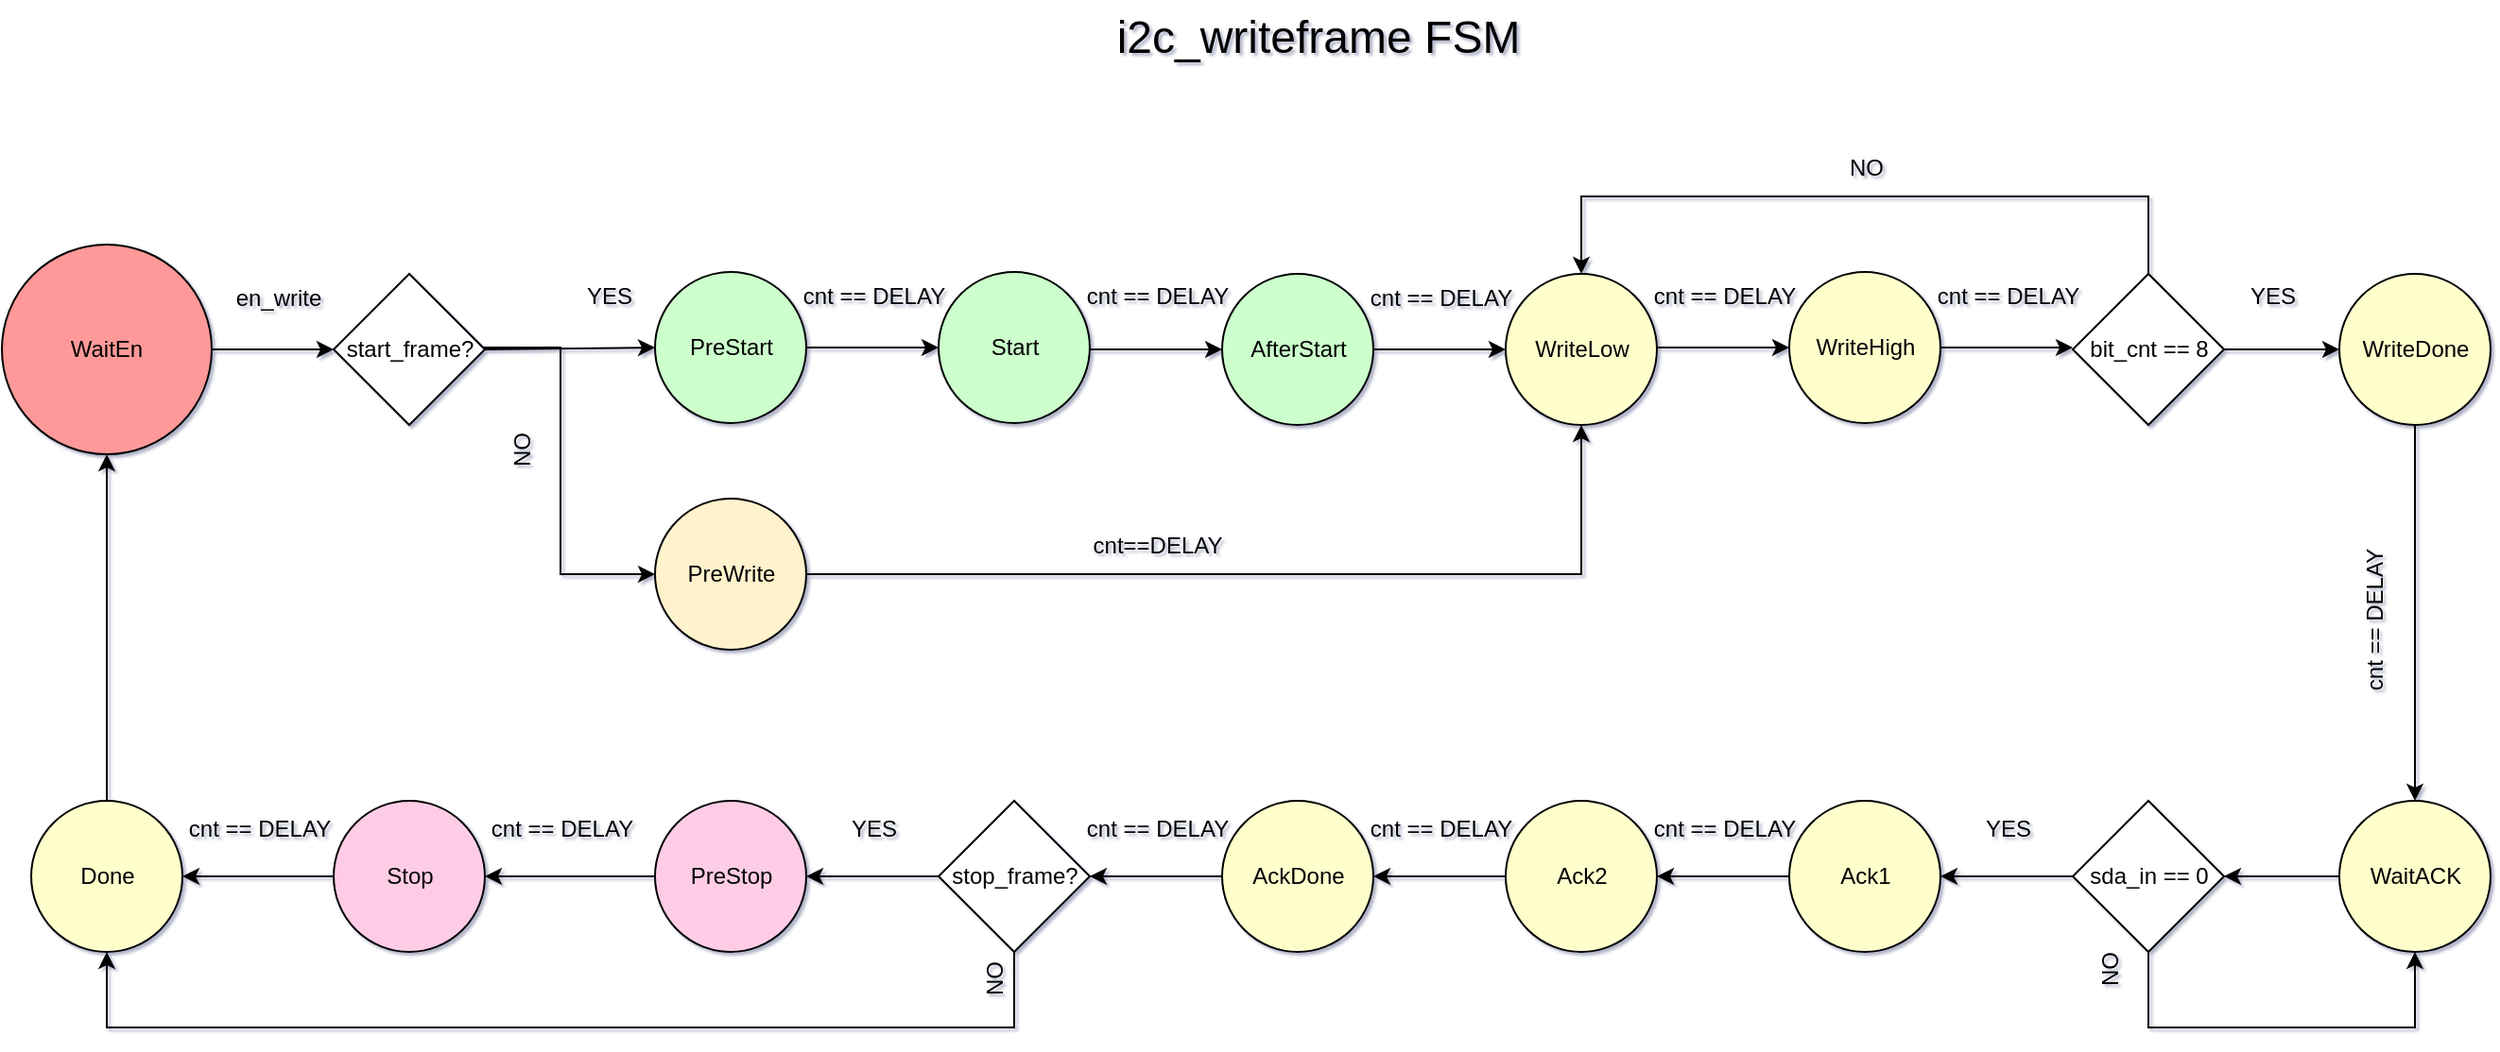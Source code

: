 <mxfile version="26.0.8">
  <diagram name="Trang-1" id="5voP6PT0zUlpqcSC1J_p">
    <mxGraphModel dx="1837" dy="983" grid="0" gridSize="10" guides="1" tooltips="1" connect="1" arrows="1" fold="1" page="0" pageScale="1" pageWidth="827" pageHeight="1169" background="none" math="0" shadow="1">
      <root>
        <mxCell id="0" />
        <mxCell id="1" parent="0" />
        <mxCell id="FipX96nuXF0dvHhtkN0n-1" value="WaitEn" style="ellipse;whiteSpace=wrap;html=1;aspect=fixed;fillColor=light-dark(#FF9999,var(--ge-dark-color, #121212));" vertex="1" parent="1">
          <mxGeometry x="120" y="169.5" width="111" height="111" as="geometry" />
        </mxCell>
        <mxCell id="FipX96nuXF0dvHhtkN0n-24" style="edgeStyle=orthogonalEdgeStyle;rounded=0;orthogonalLoop=1;jettySize=auto;html=1;exitX=1;exitY=0.5;exitDx=0;exitDy=0;entryX=0;entryY=0.5;entryDx=0;entryDy=0;" edge="1" parent="1" source="FipX96nuXF0dvHhtkN0n-2" target="FipX96nuXF0dvHhtkN0n-23">
          <mxGeometry relative="1" as="geometry">
            <Array as="points">
              <mxPoint x="315.5" y="224" />
              <mxPoint x="415.5" y="224" />
              <mxPoint x="415.5" y="344" />
            </Array>
          </mxGeometry>
        </mxCell>
        <mxCell id="FipX96nuXF0dvHhtkN0n-2" value="start_frame?" style="rhombus;whiteSpace=wrap;html=1;" vertex="1" parent="1">
          <mxGeometry x="295.5" y="185" width="80" height="80" as="geometry" />
        </mxCell>
        <mxCell id="FipX96nuXF0dvHhtkN0n-3" value="" style="endArrow=classic;html=1;rounded=0;exitX=1;exitY=0.5;exitDx=0;exitDy=0;" edge="1" parent="1" source="FipX96nuXF0dvHhtkN0n-1">
          <mxGeometry width="50" height="50" relative="1" as="geometry">
            <mxPoint x="475.5" y="345" as="sourcePoint" />
            <mxPoint x="295.5" y="225" as="targetPoint" />
          </mxGeometry>
        </mxCell>
        <mxCell id="FipX96nuXF0dvHhtkN0n-9" style="edgeStyle=orthogonalEdgeStyle;rounded=0;orthogonalLoop=1;jettySize=auto;html=1;exitX=1;exitY=0.5;exitDx=0;exitDy=0;entryX=0;entryY=0.5;entryDx=0;entryDy=0;" edge="1" parent="1" source="FipX96nuXF0dvHhtkN0n-5" target="FipX96nuXF0dvHhtkN0n-8">
          <mxGeometry relative="1" as="geometry" />
        </mxCell>
        <mxCell id="FipX96nuXF0dvHhtkN0n-5" value="PreStart" style="ellipse;whiteSpace=wrap;html=1;aspect=fixed;fillColor=light-dark(#CCFFCC,var(--ge-dark-color, #121212));" vertex="1" parent="1">
          <mxGeometry x="465.5" y="184" width="80" height="80" as="geometry" />
        </mxCell>
        <mxCell id="FipX96nuXF0dvHhtkN0n-6" value="" style="endArrow=classic;html=1;rounded=0;exitX=1;exitY=0.5;exitDx=0;exitDy=0;entryX=0;entryY=0.5;entryDx=0;entryDy=0;" edge="1" parent="1" source="FipX96nuXF0dvHhtkN0n-2" target="FipX96nuXF0dvHhtkN0n-5">
          <mxGeometry width="50" height="50" relative="1" as="geometry">
            <mxPoint x="505.5" y="344" as="sourcePoint" />
            <mxPoint x="555.5" y="294" as="targetPoint" />
          </mxGeometry>
        </mxCell>
        <mxCell id="FipX96nuXF0dvHhtkN0n-8" value="Start" style="ellipse;whiteSpace=wrap;html=1;aspect=fixed;fillColor=light-dark(#CCFFCC,var(--ge-dark-color, #121212));" vertex="1" parent="1">
          <mxGeometry x="615.5" y="184" width="80" height="80" as="geometry" />
        </mxCell>
        <mxCell id="FipX96nuXF0dvHhtkN0n-10" value="cnt == DELAY" style="text;html=1;align=center;verticalAlign=middle;resizable=0;points=[];autosize=1;strokeColor=none;fillColor=none;" vertex="1" parent="1">
          <mxGeometry x="530.5" y="182" width="100" height="30" as="geometry" />
        </mxCell>
        <mxCell id="FipX96nuXF0dvHhtkN0n-11" style="edgeStyle=orthogonalEdgeStyle;rounded=0;orthogonalLoop=1;jettySize=auto;html=1;exitX=1;exitY=0.5;exitDx=0;exitDy=0;entryX=0;entryY=0.5;entryDx=0;entryDy=0;" edge="1" parent="1" source="FipX96nuXF0dvHhtkN0n-12" target="FipX96nuXF0dvHhtkN0n-14">
          <mxGeometry relative="1" as="geometry" />
        </mxCell>
        <mxCell id="FipX96nuXF0dvHhtkN0n-12" value="AfterStart" style="ellipse;whiteSpace=wrap;html=1;aspect=fixed;fillColor=light-dark(#CCFFCC,var(--ge-dark-color, #121212));" vertex="1" parent="1">
          <mxGeometry x="765.5" y="185" width="80" height="80" as="geometry" />
        </mxCell>
        <mxCell id="FipX96nuXF0dvHhtkN0n-13" value="" style="endArrow=classic;html=1;rounded=0;exitX=1;exitY=0.5;exitDx=0;exitDy=0;entryX=0;entryY=0.5;entryDx=0;entryDy=0;" edge="1" parent="1" target="FipX96nuXF0dvHhtkN0n-12">
          <mxGeometry width="50" height="50" relative="1" as="geometry">
            <mxPoint x="695.5" y="225" as="sourcePoint" />
            <mxPoint x="845.5" y="295" as="targetPoint" />
          </mxGeometry>
        </mxCell>
        <mxCell id="FipX96nuXF0dvHhtkN0n-14" value="WriteLow" style="ellipse;whiteSpace=wrap;html=1;aspect=fixed;fillColor=light-dark(#FFFFCC,var(--ge-dark-color, #121212));" vertex="1" parent="1">
          <mxGeometry x="915.5" y="185" width="80" height="80" as="geometry" />
        </mxCell>
        <mxCell id="FipX96nuXF0dvHhtkN0n-15" value="cnt == DELAY" style="text;html=1;align=center;verticalAlign=middle;resizable=0;points=[];autosize=1;strokeColor=none;fillColor=none;" vertex="1" parent="1">
          <mxGeometry x="830.5" y="183" width="100" height="30" as="geometry" />
        </mxCell>
        <mxCell id="FipX96nuXF0dvHhtkN0n-16" value="cnt == DELAY" style="text;html=1;align=center;verticalAlign=middle;resizable=0;points=[];autosize=1;strokeColor=none;fillColor=none;" vertex="1" parent="1">
          <mxGeometry x="680.5" y="182" width="100" height="30" as="geometry" />
        </mxCell>
        <mxCell id="FipX96nuXF0dvHhtkN0n-17" style="edgeStyle=orthogonalEdgeStyle;rounded=0;orthogonalLoop=1;jettySize=auto;html=1;exitX=1;exitY=0.5;exitDx=0;exitDy=0;entryX=0;entryY=0.5;entryDx=0;entryDy=0;" edge="1" parent="1" source="FipX96nuXF0dvHhtkN0n-18">
          <mxGeometry relative="1" as="geometry">
            <mxPoint x="1215.5" y="224" as="targetPoint" />
          </mxGeometry>
        </mxCell>
        <mxCell id="FipX96nuXF0dvHhtkN0n-18" value="WriteHigh" style="ellipse;whiteSpace=wrap;html=1;aspect=fixed;fillColor=light-dark(#FFFFCC,var(--ge-dark-color, #121212));" vertex="1" parent="1">
          <mxGeometry x="1065.5" y="184" width="80" height="80" as="geometry" />
        </mxCell>
        <mxCell id="FipX96nuXF0dvHhtkN0n-19" value="" style="endArrow=classic;html=1;rounded=0;exitX=1;exitY=0.5;exitDx=0;exitDy=0;entryX=0;entryY=0.5;entryDx=0;entryDy=0;" edge="1" parent="1" target="FipX96nuXF0dvHhtkN0n-18">
          <mxGeometry width="50" height="50" relative="1" as="geometry">
            <mxPoint x="995.5" y="224" as="sourcePoint" />
            <mxPoint x="1145.5" y="294" as="targetPoint" />
          </mxGeometry>
        </mxCell>
        <mxCell id="FipX96nuXF0dvHhtkN0n-21" value="cnt == DELAY" style="text;html=1;align=center;verticalAlign=middle;resizable=0;points=[];autosize=1;strokeColor=none;fillColor=none;" vertex="1" parent="1">
          <mxGeometry x="1130.5" y="182" width="100" height="30" as="geometry" />
        </mxCell>
        <mxCell id="FipX96nuXF0dvHhtkN0n-22" value="cnt == DELAY" style="text;html=1;align=center;verticalAlign=middle;resizable=0;points=[];autosize=1;strokeColor=none;fillColor=none;" vertex="1" parent="1">
          <mxGeometry x="980.5" y="182" width="100" height="30" as="geometry" />
        </mxCell>
        <mxCell id="FipX96nuXF0dvHhtkN0n-27" style="edgeStyle=orthogonalEdgeStyle;rounded=0;orthogonalLoop=1;jettySize=auto;html=1;exitX=1;exitY=0.5;exitDx=0;exitDy=0;entryX=0.5;entryY=1;entryDx=0;entryDy=0;" edge="1" parent="1" source="FipX96nuXF0dvHhtkN0n-23" target="FipX96nuXF0dvHhtkN0n-14">
          <mxGeometry relative="1" as="geometry" />
        </mxCell>
        <mxCell id="FipX96nuXF0dvHhtkN0n-23" value="PreWrite" style="ellipse;whiteSpace=wrap;html=1;aspect=fixed;fillColor=light-dark(#FFF2CC,var(--ge-dark-color, #121212));" vertex="1" parent="1">
          <mxGeometry x="465.5" y="304" width="80" height="80" as="geometry" />
        </mxCell>
        <mxCell id="FipX96nuXF0dvHhtkN0n-28" value="cnt==DELAY" style="text;html=1;align=center;verticalAlign=middle;resizable=0;points=[];autosize=1;strokeColor=none;fillColor=none;" vertex="1" parent="1">
          <mxGeometry x="685.5" y="314" width="90" height="30" as="geometry" />
        </mxCell>
        <mxCell id="FipX96nuXF0dvHhtkN0n-31" style="edgeStyle=orthogonalEdgeStyle;rounded=0;orthogonalLoop=1;jettySize=auto;html=1;exitX=1;exitY=0.5;exitDx=0;exitDy=0;entryX=0;entryY=0.5;entryDx=0;entryDy=0;" edge="1" parent="1" source="FipX96nuXF0dvHhtkN0n-29" target="FipX96nuXF0dvHhtkN0n-30">
          <mxGeometry relative="1" as="geometry" />
        </mxCell>
        <mxCell id="FipX96nuXF0dvHhtkN0n-33" style="edgeStyle=orthogonalEdgeStyle;rounded=0;orthogonalLoop=1;jettySize=auto;html=1;exitX=0.5;exitY=0;exitDx=0;exitDy=0;entryX=0.5;entryY=0;entryDx=0;entryDy=0;" edge="1" parent="1" source="FipX96nuXF0dvHhtkN0n-29" target="FipX96nuXF0dvHhtkN0n-14">
          <mxGeometry relative="1" as="geometry">
            <Array as="points">
              <mxPoint x="1255.5" y="144" />
              <mxPoint x="955.5" y="144" />
            </Array>
          </mxGeometry>
        </mxCell>
        <mxCell id="FipX96nuXF0dvHhtkN0n-29" value="bit_cnt == 8" style="rhombus;whiteSpace=wrap;html=1;" vertex="1" parent="1">
          <mxGeometry x="1215.5" y="185" width="80" height="80" as="geometry" />
        </mxCell>
        <mxCell id="FipX96nuXF0dvHhtkN0n-50" style="edgeStyle=orthogonalEdgeStyle;rounded=0;orthogonalLoop=1;jettySize=auto;html=1;exitX=0.5;exitY=1;exitDx=0;exitDy=0;entryX=0.5;entryY=0;entryDx=0;entryDy=0;" edge="1" parent="1" source="FipX96nuXF0dvHhtkN0n-30" target="FipX96nuXF0dvHhtkN0n-49">
          <mxGeometry relative="1" as="geometry" />
        </mxCell>
        <mxCell id="FipX96nuXF0dvHhtkN0n-30" value="WriteDone" style="ellipse;whiteSpace=wrap;html=1;aspect=fixed;fillColor=light-dark(#FFFFCC,var(--ge-dark-color, #121212));" vertex="1" parent="1">
          <mxGeometry x="1356.5" y="185" width="80" height="80" as="geometry" />
        </mxCell>
        <mxCell id="FipX96nuXF0dvHhtkN0n-32" value="YES" style="text;html=1;align=center;verticalAlign=middle;resizable=0;points=[];autosize=1;strokeColor=none;fillColor=none;" vertex="1" parent="1">
          <mxGeometry x="1295.5" y="182" width="50" height="30" as="geometry" />
        </mxCell>
        <mxCell id="FipX96nuXF0dvHhtkN0n-34" value="NO" style="text;html=1;align=center;verticalAlign=middle;resizable=0;points=[];autosize=1;strokeColor=none;fillColor=none;" vertex="1" parent="1">
          <mxGeometry x="1085.5" y="114" width="40" height="30" as="geometry" />
        </mxCell>
        <mxCell id="FipX96nuXF0dvHhtkN0n-35" value="YES" style="text;html=1;align=center;verticalAlign=middle;resizable=0;points=[];autosize=1;strokeColor=none;fillColor=none;" vertex="1" parent="1">
          <mxGeometry x="415.5" y="182" width="50" height="30" as="geometry" />
        </mxCell>
        <mxCell id="FipX96nuXF0dvHhtkN0n-44" value="NO" style="text;html=1;align=center;verticalAlign=middle;resizable=0;points=[];autosize=1;strokeColor=none;fillColor=none;rotation=270;" vertex="1" parent="1">
          <mxGeometry x="375.5" y="264" width="40" height="30" as="geometry" />
        </mxCell>
        <mxCell id="FipX96nuXF0dvHhtkN0n-48" value="en_write" style="text;html=1;align=center;verticalAlign=middle;resizable=0;points=[];autosize=1;strokeColor=none;fillColor=none;" vertex="1" parent="1">
          <mxGeometry x="231" y="183" width="70" height="30" as="geometry" />
        </mxCell>
        <mxCell id="FipX96nuXF0dvHhtkN0n-53" style="edgeStyle=orthogonalEdgeStyle;rounded=0;orthogonalLoop=1;jettySize=auto;html=1;exitX=0;exitY=0.5;exitDx=0;exitDy=0;entryX=1;entryY=0.5;entryDx=0;entryDy=0;" edge="1" parent="1" source="FipX96nuXF0dvHhtkN0n-49" target="FipX96nuXF0dvHhtkN0n-52">
          <mxGeometry relative="1" as="geometry" />
        </mxCell>
        <mxCell id="FipX96nuXF0dvHhtkN0n-49" value="WaitACK" style="ellipse;whiteSpace=wrap;html=1;aspect=fixed;fillColor=light-dark(#FFFFCC,var(--ge-dark-color, #121212));" vertex="1" parent="1">
          <mxGeometry x="1356.5" y="464" width="80" height="80" as="geometry" />
        </mxCell>
        <mxCell id="FipX96nuXF0dvHhtkN0n-51" value="cnt == DELAY" style="text;html=1;align=center;verticalAlign=middle;resizable=0;points=[];autosize=1;strokeColor=none;fillColor=none;rotation=270;" vertex="1" parent="1">
          <mxGeometry x="1325.5" y="354" width="100" height="30" as="geometry" />
        </mxCell>
        <mxCell id="FipX96nuXF0dvHhtkN0n-56" style="edgeStyle=orthogonalEdgeStyle;rounded=0;orthogonalLoop=1;jettySize=auto;html=1;exitX=0;exitY=0.5;exitDx=0;exitDy=0;entryX=1;entryY=0.5;entryDx=0;entryDy=0;" edge="1" parent="1" source="FipX96nuXF0dvHhtkN0n-52" target="FipX96nuXF0dvHhtkN0n-54">
          <mxGeometry relative="1" as="geometry" />
        </mxCell>
        <mxCell id="FipX96nuXF0dvHhtkN0n-61" style="edgeStyle=orthogonalEdgeStyle;rounded=0;orthogonalLoop=1;jettySize=auto;html=1;exitX=0.5;exitY=1;exitDx=0;exitDy=0;entryX=0.5;entryY=1;entryDx=0;entryDy=0;" edge="1" parent="1" source="FipX96nuXF0dvHhtkN0n-52" target="FipX96nuXF0dvHhtkN0n-49">
          <mxGeometry relative="1" as="geometry">
            <Array as="points">
              <mxPoint x="1255.5" y="584" />
              <mxPoint x="1396.5" y="584" />
            </Array>
          </mxGeometry>
        </mxCell>
        <mxCell id="FipX96nuXF0dvHhtkN0n-52" value="sda_in == 0" style="rhombus;whiteSpace=wrap;html=1;" vertex="1" parent="1">
          <mxGeometry x="1215.5" y="464" width="80" height="80" as="geometry" />
        </mxCell>
        <mxCell id="FipX96nuXF0dvHhtkN0n-57" style="edgeStyle=orthogonalEdgeStyle;rounded=0;orthogonalLoop=1;jettySize=auto;html=1;exitX=0;exitY=0.5;exitDx=0;exitDy=0;entryX=1;entryY=0.5;entryDx=0;entryDy=0;" edge="1" parent="1" source="FipX96nuXF0dvHhtkN0n-54" target="FipX96nuXF0dvHhtkN0n-55">
          <mxGeometry relative="1" as="geometry" />
        </mxCell>
        <mxCell id="FipX96nuXF0dvHhtkN0n-54" value="Ack1" style="ellipse;whiteSpace=wrap;html=1;aspect=fixed;fillColor=light-dark(#FFFFCC,var(--ge-dark-color, #121212));" vertex="1" parent="1">
          <mxGeometry x="1065.5" y="464" width="80" height="80" as="geometry" />
        </mxCell>
        <mxCell id="FipX96nuXF0dvHhtkN0n-65" style="edgeStyle=orthogonalEdgeStyle;rounded=0;orthogonalLoop=1;jettySize=auto;html=1;exitX=0;exitY=0.5;exitDx=0;exitDy=0;entryX=1;entryY=0.5;entryDx=0;entryDy=0;" edge="1" parent="1" source="FipX96nuXF0dvHhtkN0n-55" target="FipX96nuXF0dvHhtkN0n-64">
          <mxGeometry relative="1" as="geometry" />
        </mxCell>
        <mxCell id="FipX96nuXF0dvHhtkN0n-55" value="Ack2" style="ellipse;whiteSpace=wrap;html=1;aspect=fixed;fillColor=light-dark(#FFFFCC,var(--ge-dark-color, #121212));" vertex="1" parent="1">
          <mxGeometry x="915.5" y="464" width="80" height="80" as="geometry" />
        </mxCell>
        <mxCell id="FipX96nuXF0dvHhtkN0n-58" value="cnt == DELAY" style="text;html=1;align=center;verticalAlign=middle;resizable=0;points=[];autosize=1;strokeColor=none;fillColor=none;" vertex="1" parent="1">
          <mxGeometry x="980.5" y="464" width="100" height="30" as="geometry" />
        </mxCell>
        <mxCell id="FipX96nuXF0dvHhtkN0n-59" value="YES" style="text;html=1;align=center;verticalAlign=middle;resizable=0;points=[];autosize=1;strokeColor=none;fillColor=none;" vertex="1" parent="1">
          <mxGeometry x="1155.5" y="464" width="50" height="30" as="geometry" />
        </mxCell>
        <mxCell id="FipX96nuXF0dvHhtkN0n-60" value="cnt == DELAY" style="text;html=1;align=center;verticalAlign=middle;resizable=0;points=[];autosize=1;strokeColor=none;fillColor=none;" vertex="1" parent="1">
          <mxGeometry x="830.5" y="464" width="100" height="30" as="geometry" />
        </mxCell>
        <mxCell id="FipX96nuXF0dvHhtkN0n-63" value="NO" style="text;html=1;align=center;verticalAlign=middle;resizable=0;points=[];autosize=1;strokeColor=none;fillColor=none;rotation=270;" vertex="1" parent="1">
          <mxGeometry x="1215.5" y="539" width="40" height="30" as="geometry" />
        </mxCell>
        <mxCell id="FipX96nuXF0dvHhtkN0n-68" style="edgeStyle=orthogonalEdgeStyle;rounded=0;orthogonalLoop=1;jettySize=auto;html=1;exitX=0;exitY=0.5;exitDx=0;exitDy=0;entryX=1;entryY=0.5;entryDx=0;entryDy=0;" edge="1" parent="1" source="FipX96nuXF0dvHhtkN0n-64" target="FipX96nuXF0dvHhtkN0n-67">
          <mxGeometry relative="1" as="geometry" />
        </mxCell>
        <mxCell id="FipX96nuXF0dvHhtkN0n-64" value="AckDone" style="ellipse;whiteSpace=wrap;html=1;aspect=fixed;fillColor=light-dark(#FFFFCC,var(--ge-dark-color, #121212));" vertex="1" parent="1">
          <mxGeometry x="765.5" y="464" width="80" height="80" as="geometry" />
        </mxCell>
        <mxCell id="FipX96nuXF0dvHhtkN0n-66" value="cnt == DELAY" style="text;html=1;align=center;verticalAlign=middle;resizable=0;points=[];autosize=1;strokeColor=none;fillColor=none;" vertex="1" parent="1">
          <mxGeometry x="680.5" y="464" width="100" height="30" as="geometry" />
        </mxCell>
        <mxCell id="FipX96nuXF0dvHhtkN0n-70" style="edgeStyle=orthogonalEdgeStyle;rounded=0;orthogonalLoop=1;jettySize=auto;html=1;exitX=0;exitY=0.5;exitDx=0;exitDy=0;entryX=1;entryY=0.5;entryDx=0;entryDy=0;" edge="1" parent="1" source="FipX96nuXF0dvHhtkN0n-67" target="FipX96nuXF0dvHhtkN0n-69">
          <mxGeometry relative="1" as="geometry" />
        </mxCell>
        <mxCell id="FipX96nuXF0dvHhtkN0n-79" style="edgeStyle=orthogonalEdgeStyle;rounded=0;orthogonalLoop=1;jettySize=auto;html=1;exitX=0.5;exitY=1;exitDx=0;exitDy=0;entryX=0.5;entryY=1;entryDx=0;entryDy=0;" edge="1" parent="1" source="FipX96nuXF0dvHhtkN0n-67" target="FipX96nuXF0dvHhtkN0n-75">
          <mxGeometry relative="1" as="geometry">
            <Array as="points">
              <mxPoint x="655.5" y="584" />
              <mxPoint x="175.5" y="584" />
            </Array>
          </mxGeometry>
        </mxCell>
        <mxCell id="FipX96nuXF0dvHhtkN0n-67" value="stop_frame?" style="rhombus;whiteSpace=wrap;html=1;" vertex="1" parent="1">
          <mxGeometry x="615.5" y="464" width="80" height="80" as="geometry" />
        </mxCell>
        <mxCell id="FipX96nuXF0dvHhtkN0n-74" style="edgeStyle=orthogonalEdgeStyle;rounded=0;orthogonalLoop=1;jettySize=auto;html=1;exitX=0;exitY=0.5;exitDx=0;exitDy=0;" edge="1" parent="1" source="FipX96nuXF0dvHhtkN0n-69" target="FipX96nuXF0dvHhtkN0n-72">
          <mxGeometry relative="1" as="geometry" />
        </mxCell>
        <mxCell id="FipX96nuXF0dvHhtkN0n-69" value="PreStop" style="ellipse;whiteSpace=wrap;html=1;aspect=fixed;fillColor=light-dark(#FFCCE6,var(--ge-dark-color, #121212));" vertex="1" parent="1">
          <mxGeometry x="465.5" y="464" width="80" height="80" as="geometry" />
        </mxCell>
        <mxCell id="FipX96nuXF0dvHhtkN0n-71" value="YES" style="text;html=1;align=center;verticalAlign=middle;resizable=0;points=[];autosize=1;strokeColor=none;fillColor=none;" vertex="1" parent="1">
          <mxGeometry x="555.5" y="464" width="50" height="30" as="geometry" />
        </mxCell>
        <mxCell id="FipX96nuXF0dvHhtkN0n-77" style="edgeStyle=orthogonalEdgeStyle;rounded=0;orthogonalLoop=1;jettySize=auto;html=1;exitX=0;exitY=0.5;exitDx=0;exitDy=0;" edge="1" parent="1" source="FipX96nuXF0dvHhtkN0n-72" target="FipX96nuXF0dvHhtkN0n-75">
          <mxGeometry relative="1" as="geometry" />
        </mxCell>
        <mxCell id="FipX96nuXF0dvHhtkN0n-72" value="Stop" style="ellipse;whiteSpace=wrap;html=1;aspect=fixed;fillColor=light-dark(#FFCCE6,var(--ge-dark-color, #121212));" vertex="1" parent="1">
          <mxGeometry x="295.5" y="464" width="80" height="80" as="geometry" />
        </mxCell>
        <mxCell id="FipX96nuXF0dvHhtkN0n-73" value="cnt == DELAY" style="text;html=1;align=center;verticalAlign=middle;resizable=0;points=[];autosize=1;strokeColor=none;fillColor=none;" vertex="1" parent="1">
          <mxGeometry x="365.5" y="464" width="100" height="30" as="geometry" />
        </mxCell>
        <mxCell id="FipX96nuXF0dvHhtkN0n-78" style="edgeStyle=orthogonalEdgeStyle;rounded=0;orthogonalLoop=1;jettySize=auto;html=1;exitX=0.5;exitY=0;exitDx=0;exitDy=0;entryX=0.5;entryY=1;entryDx=0;entryDy=0;" edge="1" parent="1" source="FipX96nuXF0dvHhtkN0n-75" target="FipX96nuXF0dvHhtkN0n-1">
          <mxGeometry relative="1" as="geometry" />
        </mxCell>
        <mxCell id="FipX96nuXF0dvHhtkN0n-75" value="Done" style="ellipse;whiteSpace=wrap;html=1;aspect=fixed;fillColor=light-dark(#FFFFCC,var(--ge-dark-color, #121212));" vertex="1" parent="1">
          <mxGeometry x="135.5" y="464" width="80" height="80" as="geometry" />
        </mxCell>
        <mxCell id="FipX96nuXF0dvHhtkN0n-76" value="cnt == DELAY" style="text;html=1;align=center;verticalAlign=middle;resizable=0;points=[];autosize=1;strokeColor=none;fillColor=none;" vertex="1" parent="1">
          <mxGeometry x="205.5" y="464" width="100" height="30" as="geometry" />
        </mxCell>
        <mxCell id="FipX96nuXF0dvHhtkN0n-80" value="NO" style="text;html=1;align=center;verticalAlign=middle;resizable=0;points=[];autosize=1;strokeColor=none;fillColor=none;rotation=270;" vertex="1" parent="1">
          <mxGeometry x="625.5" y="544" width="40" height="30" as="geometry" />
        </mxCell>
        <mxCell id="FipX96nuXF0dvHhtkN0n-83" value="&lt;font style=&quot;font-size: 24px;&quot;&gt;i2c_writeframe FSM&lt;/font&gt;" style="text;html=1;align=center;verticalAlign=middle;resizable=0;points=[];autosize=1;strokeColor=none;fillColor=none;" vertex="1" parent="1">
          <mxGeometry x="695.5" y="40" width="240" height="40" as="geometry" />
        </mxCell>
      </root>
    </mxGraphModel>
  </diagram>
</mxfile>
